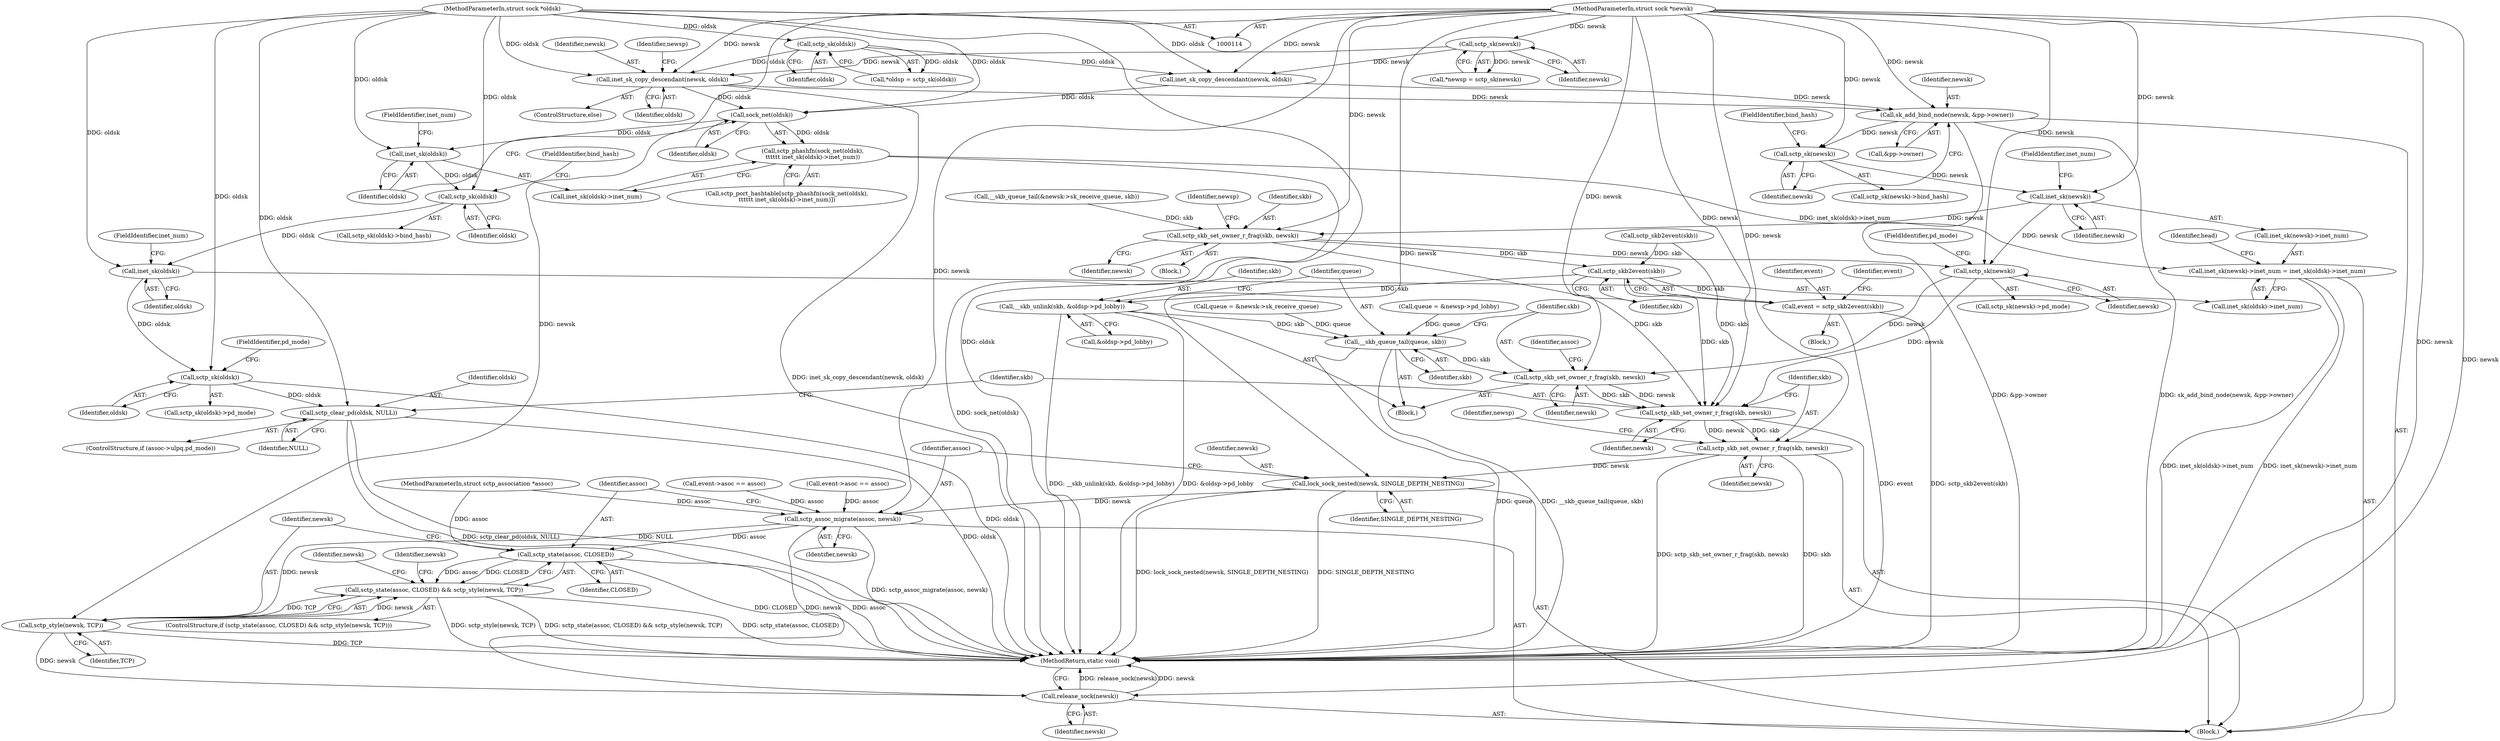 digraph "1_linux_2d45a02d0166caf2627fe91897c6ffc3b19514c4_2@del" {
"1000183" [label="(Call,inet_sk_copy_descendant(newsk, oldsk))"];
"1000128" [label="(Call,sctp_sk(newsk))"];
"1000116" [label="(MethodParameterIn,struct sock *newsk)"];
"1000123" [label="(Call,sctp_sk(oldsk))"];
"1000115" [label="(MethodParameterIn,struct sock *oldsk)"];
"1000202" [label="(Call,sock_net(oldsk))"];
"1000201" [label="(Call,sctp_phashfn(sock_net(oldsk),\n\t\t\t\t\t\t inet_sk(oldsk)->inet_num))"];
"1000232" [label="(Call,inet_sk(newsk)->inet_num = inet_sk(oldsk)->inet_num)"];
"1000205" [label="(Call,inet_sk(oldsk))"];
"1000217" [label="(Call,sctp_sk(oldsk))"];
"1000238" [label="(Call,inet_sk(oldsk))"];
"1000312" [label="(Call,sctp_sk(oldsk))"];
"1000367" [label="(Call,sctp_clear_pd(oldsk, NULL))"];
"1000220" [label="(Call,sk_add_bind_node(newsk, &pp->owner))"];
"1000228" [label="(Call,sctp_sk(newsk))"];
"1000234" [label="(Call,inet_sk(newsk))"];
"1000289" [label="(Call,sctp_skb_set_owner_r_frag(skb, newsk))"];
"1000300" [label="(Call,sctp_sk(newsk))"];
"1000358" [label="(Call,sctp_skb_set_owner_r_frag(skb, newsk))"];
"1000370" [label="(Call,sctp_skb_set_owner_r_frag(skb, newsk))"];
"1000373" [label="(Call,sctp_skb_set_owner_r_frag(skb, newsk))"];
"1000381" [label="(Call,lock_sock_nested(newsk, SINGLE_DEPTH_NESTING))"];
"1000384" [label="(Call,sctp_assoc_migrate(assoc, newsk))"];
"1000389" [label="(Call,sctp_state(assoc, CLOSED))"];
"1000388" [label="(Call,sctp_state(assoc, CLOSED) && sctp_style(newsk, TCP))"];
"1000392" [label="(Call,sctp_style(newsk, TCP))"];
"1000405" [label="(Call,release_sock(newsk))"];
"1000340" [label="(Call,sctp_skb2event(skb))"];
"1000338" [label="(Call,event = sctp_skb2event(skb))"];
"1000349" [label="(Call,__skb_unlink(skb, &oldsp->pd_lobby))"];
"1000355" [label="(Call,__skb_queue_tail(queue, skb))"];
"1000372" [label="(Identifier,newsk)"];
"1000204" [label="(Call,inet_sk(oldsk)->inet_num)"];
"1000394" [label="(Identifier,TCP)"];
"1000238" [label="(Call,inet_sk(oldsk))"];
"1000313" [label="(Identifier,oldsk)"];
"1000232" [label="(Call,inet_sk(newsk)->inet_num = inet_sk(oldsk)->inet_num)"];
"1000341" [label="(Identifier,skb)"];
"1000184" [label="(Identifier,newsk)"];
"1000240" [label="(FieldIdentifier,inet_num)"];
"1000359" [label="(Identifier,skb)"];
"1000393" [label="(Identifier,newsk)"];
"1000183" [label="(Call,inet_sk_copy_descendant(newsk, oldsk))"];
"1000205" [label="(Call,inet_sk(oldsk))"];
"1000123" [label="(Call,sctp_sk(oldsk))"];
"1000397" [label="(Identifier,newsk)"];
"1000364" [label="(Identifier,assoc)"];
"1000348" [label="(Block,)"];
"1000202" [label="(Call,sock_net(oldsk))"];
"1000201" [label="(Call,sctp_phashfn(sock_net(oldsk),\n\t\t\t\t\t\t inet_sk(oldsk)->inet_num))"];
"1000289" [label="(Call,sctp_skb_set_owner_r_frag(skb, newsk))"];
"1000368" [label="(Identifier,oldsk)"];
"1000116" [label="(MethodParameterIn,struct sock *newsk)"];
"1000391" [label="(Identifier,CLOSED)"];
"1000291" [label="(Identifier,newsk)"];
"1000351" [label="(Call,&oldsp->pd_lobby)"];
"1000340" [label="(Call,sctp_skb2event(skb))"];
"1000355" [label="(Call,__skb_queue_tail(queue, skb))"];
"1000302" [label="(FieldIdentifier,pd_mode)"];
"1000220" [label="(Call,sk_add_bind_node(newsk, &pp->owner))"];
"1000356" [label="(Identifier,queue)"];
"1000405" [label="(Call,release_sock(newsk))"];
"1000382" [label="(Identifier,newsk)"];
"1000387" [label="(ControlStructure,if (sctp_state(assoc, CLOSED) && sctp_style(newsk, TCP)))"];
"1000290" [label="(Identifier,skb)"];
"1000337" [label="(Block,)"];
"1000349" [label="(Call,__skb_unlink(skb, &oldsp->pd_lobby))"];
"1000331" [label="(Call,queue = &newsk->sk_receive_queue)"];
"1000283" [label="(Call,__skb_queue_tail(&newsk->sk_receive_queue, skb))"];
"1000402" [label="(Identifier,newsk)"];
"1000392" [label="(Call,sctp_style(newsk, TCP))"];
"1000182" [label="(ControlStructure,else)"];
"1000188" [label="(Identifier,newsp)"];
"1000339" [label="(Identifier,event)"];
"1000237" [label="(Call,inet_sk(oldsk)->inet_num)"];
"1000170" [label="(Call,inet_sk_copy_descendant(newsk, oldsk))"];
"1000374" [label="(Identifier,skb)"];
"1000124" [label="(Identifier,oldsk)"];
"1000239" [label="(Identifier,oldsk)"];
"1000360" [label="(Identifier,newsk)"];
"1000221" [label="(Identifier,newsk)"];
"1000115" [label="(MethodParameterIn,struct sock *oldsk)"];
"1000228" [label="(Call,sctp_sk(newsk))"];
"1000381" [label="(Call,lock_sock_nested(newsk, SINGLE_DEPTH_NESTING))"];
"1000295" [label="(Identifier,newsp)"];
"1000185" [label="(Identifier,oldsk)"];
"1000361" [label="(ControlStructure,if (assoc->ulpq.pd_mode))"];
"1000234" [label="(Call,inet_sk(newsk))"];
"1000199" [label="(Call,sctp_port_hashtable[sctp_phashfn(sock_net(oldsk),\n\t\t\t\t\t\t inet_sk(oldsk)->inet_num)])"];
"1000370" [label="(Call,sctp_skb_set_owner_r_frag(skb, newsk))"];
"1000371" [label="(Identifier,skb)"];
"1000324" [label="(Call,queue = &newsp->pd_lobby)"];
"1000383" [label="(Identifier,SINGLE_DEPTH_NESTING)"];
"1000386" [label="(Identifier,newsk)"];
"1000216" [label="(Call,sctp_sk(oldsk)->bind_hash)"];
"1000117" [label="(MethodParameterIn,struct sctp_association *assoc)"];
"1000390" [label="(Identifier,assoc)"];
"1000218" [label="(Identifier,oldsk)"];
"1000229" [label="(Identifier,newsk)"];
"1000126" [label="(Call,*newsp = sctp_sk(newsk))"];
"1000235" [label="(Identifier,newsk)"];
"1000358" [label="(Call,sctp_skb_set_owner_r_frag(skb, newsk))"];
"1000219" [label="(FieldIdentifier,bind_hash)"];
"1000300" [label="(Call,sctp_sk(newsk))"];
"1000227" [label="(Call,sctp_sk(newsk)->bind_hash)"];
"1000299" [label="(Call,sctp_sk(newsk)->pd_mode)"];
"1000236" [label="(FieldIdentifier,inet_num)"];
"1000373" [label="(Call,sctp_skb_set_owner_r_frag(skb, newsk))"];
"1000230" [label="(FieldIdentifier,bind_hash)"];
"1000384" [label="(Call,sctp_assoc_migrate(assoc, newsk))"];
"1000203" [label="(Identifier,oldsk)"];
"1000375" [label="(Identifier,newsk)"];
"1000314" [label="(FieldIdentifier,pd_mode)"];
"1000233" [label="(Call,inet_sk(newsk)->inet_num)"];
"1000276" [label="(Block,)"];
"1000121" [label="(Call,*oldsp = sctp_sk(oldsk))"];
"1000369" [label="(Identifier,NULL)"];
"1000312" [label="(Call,sctp_sk(oldsk))"];
"1000244" [label="(Identifier,head)"];
"1000350" [label="(Identifier,skb)"];
"1000217" [label="(Call,sctp_sk(oldsk))"];
"1000268" [label="(Call,sctp_skb2event(skb))"];
"1000222" [label="(Call,&pp->owner)"];
"1000388" [label="(Call,sctp_state(assoc, CLOSED) && sctp_style(newsk, TCP))"];
"1000119" [label="(Block,)"];
"1000357" [label="(Identifier,skb)"];
"1000338" [label="(Call,event = sctp_skb2event(skb))"];
"1000367" [label="(Call,sctp_clear_pd(oldsk, NULL))"];
"1000207" [label="(FieldIdentifier,inet_num)"];
"1000378" [label="(Identifier,newsp)"];
"1000343" [label="(Call,event->asoc == assoc)"];
"1000389" [label="(Call,sctp_state(assoc, CLOSED))"];
"1000129" [label="(Identifier,newsk)"];
"1000407" [label="(MethodReturn,static void)"];
"1000406" [label="(Identifier,newsk)"];
"1000128" [label="(Call,sctp_sk(newsk))"];
"1000311" [label="(Call,sctp_sk(oldsk)->pd_mode)"];
"1000385" [label="(Identifier,assoc)"];
"1000301" [label="(Identifier,newsk)"];
"1000345" [label="(Identifier,event)"];
"1000206" [label="(Identifier,oldsk)"];
"1000271" [label="(Call,event->asoc == assoc)"];
"1000183" -> "1000182"  [label="AST: "];
"1000183" -> "1000185"  [label="CFG: "];
"1000184" -> "1000183"  [label="AST: "];
"1000185" -> "1000183"  [label="AST: "];
"1000188" -> "1000183"  [label="CFG: "];
"1000183" -> "1000407"  [label="DDG: inet_sk_copy_descendant(newsk, oldsk)"];
"1000128" -> "1000183"  [label="DDG: newsk"];
"1000116" -> "1000183"  [label="DDG: newsk"];
"1000123" -> "1000183"  [label="DDG: oldsk"];
"1000115" -> "1000183"  [label="DDG: oldsk"];
"1000183" -> "1000202"  [label="DDG: oldsk"];
"1000183" -> "1000220"  [label="DDG: newsk"];
"1000128" -> "1000126"  [label="AST: "];
"1000128" -> "1000129"  [label="CFG: "];
"1000129" -> "1000128"  [label="AST: "];
"1000126" -> "1000128"  [label="CFG: "];
"1000128" -> "1000126"  [label="DDG: newsk"];
"1000116" -> "1000128"  [label="DDG: newsk"];
"1000128" -> "1000170"  [label="DDG: newsk"];
"1000116" -> "1000114"  [label="AST: "];
"1000116" -> "1000407"  [label="DDG: newsk"];
"1000116" -> "1000170"  [label="DDG: newsk"];
"1000116" -> "1000220"  [label="DDG: newsk"];
"1000116" -> "1000228"  [label="DDG: newsk"];
"1000116" -> "1000234"  [label="DDG: newsk"];
"1000116" -> "1000289"  [label="DDG: newsk"];
"1000116" -> "1000300"  [label="DDG: newsk"];
"1000116" -> "1000358"  [label="DDG: newsk"];
"1000116" -> "1000370"  [label="DDG: newsk"];
"1000116" -> "1000373"  [label="DDG: newsk"];
"1000116" -> "1000381"  [label="DDG: newsk"];
"1000116" -> "1000384"  [label="DDG: newsk"];
"1000116" -> "1000392"  [label="DDG: newsk"];
"1000116" -> "1000405"  [label="DDG: newsk"];
"1000123" -> "1000121"  [label="AST: "];
"1000123" -> "1000124"  [label="CFG: "];
"1000124" -> "1000123"  [label="AST: "];
"1000121" -> "1000123"  [label="CFG: "];
"1000123" -> "1000121"  [label="DDG: oldsk"];
"1000115" -> "1000123"  [label="DDG: oldsk"];
"1000123" -> "1000170"  [label="DDG: oldsk"];
"1000115" -> "1000114"  [label="AST: "];
"1000115" -> "1000407"  [label="DDG: oldsk"];
"1000115" -> "1000170"  [label="DDG: oldsk"];
"1000115" -> "1000202"  [label="DDG: oldsk"];
"1000115" -> "1000205"  [label="DDG: oldsk"];
"1000115" -> "1000217"  [label="DDG: oldsk"];
"1000115" -> "1000238"  [label="DDG: oldsk"];
"1000115" -> "1000312"  [label="DDG: oldsk"];
"1000115" -> "1000367"  [label="DDG: oldsk"];
"1000202" -> "1000201"  [label="AST: "];
"1000202" -> "1000203"  [label="CFG: "];
"1000203" -> "1000202"  [label="AST: "];
"1000206" -> "1000202"  [label="CFG: "];
"1000202" -> "1000201"  [label="DDG: oldsk"];
"1000170" -> "1000202"  [label="DDG: oldsk"];
"1000202" -> "1000205"  [label="DDG: oldsk"];
"1000201" -> "1000199"  [label="AST: "];
"1000201" -> "1000204"  [label="CFG: "];
"1000204" -> "1000201"  [label="AST: "];
"1000199" -> "1000201"  [label="CFG: "];
"1000201" -> "1000407"  [label="DDG: sock_net(oldsk)"];
"1000201" -> "1000232"  [label="DDG: inet_sk(oldsk)->inet_num"];
"1000232" -> "1000119"  [label="AST: "];
"1000232" -> "1000237"  [label="CFG: "];
"1000233" -> "1000232"  [label="AST: "];
"1000237" -> "1000232"  [label="AST: "];
"1000244" -> "1000232"  [label="CFG: "];
"1000232" -> "1000407"  [label="DDG: inet_sk(oldsk)->inet_num"];
"1000232" -> "1000407"  [label="DDG: inet_sk(newsk)->inet_num"];
"1000205" -> "1000204"  [label="AST: "];
"1000205" -> "1000206"  [label="CFG: "];
"1000206" -> "1000205"  [label="AST: "];
"1000207" -> "1000205"  [label="CFG: "];
"1000205" -> "1000217"  [label="DDG: oldsk"];
"1000217" -> "1000216"  [label="AST: "];
"1000217" -> "1000218"  [label="CFG: "];
"1000218" -> "1000217"  [label="AST: "];
"1000219" -> "1000217"  [label="CFG: "];
"1000217" -> "1000238"  [label="DDG: oldsk"];
"1000238" -> "1000237"  [label="AST: "];
"1000238" -> "1000239"  [label="CFG: "];
"1000239" -> "1000238"  [label="AST: "];
"1000240" -> "1000238"  [label="CFG: "];
"1000238" -> "1000312"  [label="DDG: oldsk"];
"1000312" -> "1000311"  [label="AST: "];
"1000312" -> "1000313"  [label="CFG: "];
"1000313" -> "1000312"  [label="AST: "];
"1000314" -> "1000312"  [label="CFG: "];
"1000312" -> "1000407"  [label="DDG: oldsk"];
"1000312" -> "1000367"  [label="DDG: oldsk"];
"1000367" -> "1000361"  [label="AST: "];
"1000367" -> "1000369"  [label="CFG: "];
"1000368" -> "1000367"  [label="AST: "];
"1000369" -> "1000367"  [label="AST: "];
"1000371" -> "1000367"  [label="CFG: "];
"1000367" -> "1000407"  [label="DDG: NULL"];
"1000367" -> "1000407"  [label="DDG: oldsk"];
"1000367" -> "1000407"  [label="DDG: sctp_clear_pd(oldsk, NULL)"];
"1000220" -> "1000119"  [label="AST: "];
"1000220" -> "1000222"  [label="CFG: "];
"1000221" -> "1000220"  [label="AST: "];
"1000222" -> "1000220"  [label="AST: "];
"1000229" -> "1000220"  [label="CFG: "];
"1000220" -> "1000407"  [label="DDG: &pp->owner"];
"1000220" -> "1000407"  [label="DDG: sk_add_bind_node(newsk, &pp->owner)"];
"1000170" -> "1000220"  [label="DDG: newsk"];
"1000220" -> "1000228"  [label="DDG: newsk"];
"1000228" -> "1000227"  [label="AST: "];
"1000228" -> "1000229"  [label="CFG: "];
"1000229" -> "1000228"  [label="AST: "];
"1000230" -> "1000228"  [label="CFG: "];
"1000228" -> "1000234"  [label="DDG: newsk"];
"1000234" -> "1000233"  [label="AST: "];
"1000234" -> "1000235"  [label="CFG: "];
"1000235" -> "1000234"  [label="AST: "];
"1000236" -> "1000234"  [label="CFG: "];
"1000234" -> "1000289"  [label="DDG: newsk"];
"1000234" -> "1000300"  [label="DDG: newsk"];
"1000289" -> "1000276"  [label="AST: "];
"1000289" -> "1000291"  [label="CFG: "];
"1000290" -> "1000289"  [label="AST: "];
"1000291" -> "1000289"  [label="AST: "];
"1000295" -> "1000289"  [label="CFG: "];
"1000283" -> "1000289"  [label="DDG: skb"];
"1000289" -> "1000300"  [label="DDG: newsk"];
"1000289" -> "1000340"  [label="DDG: skb"];
"1000289" -> "1000370"  [label="DDG: skb"];
"1000300" -> "1000299"  [label="AST: "];
"1000300" -> "1000301"  [label="CFG: "];
"1000301" -> "1000300"  [label="AST: "];
"1000302" -> "1000300"  [label="CFG: "];
"1000300" -> "1000358"  [label="DDG: newsk"];
"1000300" -> "1000370"  [label="DDG: newsk"];
"1000358" -> "1000348"  [label="AST: "];
"1000358" -> "1000360"  [label="CFG: "];
"1000359" -> "1000358"  [label="AST: "];
"1000360" -> "1000358"  [label="AST: "];
"1000364" -> "1000358"  [label="CFG: "];
"1000355" -> "1000358"  [label="DDG: skb"];
"1000358" -> "1000370"  [label="DDG: skb"];
"1000358" -> "1000370"  [label="DDG: newsk"];
"1000370" -> "1000119"  [label="AST: "];
"1000370" -> "1000372"  [label="CFG: "];
"1000371" -> "1000370"  [label="AST: "];
"1000372" -> "1000370"  [label="AST: "];
"1000374" -> "1000370"  [label="CFG: "];
"1000268" -> "1000370"  [label="DDG: skb"];
"1000340" -> "1000370"  [label="DDG: skb"];
"1000370" -> "1000373"  [label="DDG: skb"];
"1000370" -> "1000373"  [label="DDG: newsk"];
"1000373" -> "1000119"  [label="AST: "];
"1000373" -> "1000375"  [label="CFG: "];
"1000374" -> "1000373"  [label="AST: "];
"1000375" -> "1000373"  [label="AST: "];
"1000378" -> "1000373"  [label="CFG: "];
"1000373" -> "1000407"  [label="DDG: sctp_skb_set_owner_r_frag(skb, newsk)"];
"1000373" -> "1000407"  [label="DDG: skb"];
"1000373" -> "1000381"  [label="DDG: newsk"];
"1000381" -> "1000119"  [label="AST: "];
"1000381" -> "1000383"  [label="CFG: "];
"1000382" -> "1000381"  [label="AST: "];
"1000383" -> "1000381"  [label="AST: "];
"1000385" -> "1000381"  [label="CFG: "];
"1000381" -> "1000407"  [label="DDG: SINGLE_DEPTH_NESTING"];
"1000381" -> "1000407"  [label="DDG: lock_sock_nested(newsk, SINGLE_DEPTH_NESTING)"];
"1000381" -> "1000384"  [label="DDG: newsk"];
"1000384" -> "1000119"  [label="AST: "];
"1000384" -> "1000386"  [label="CFG: "];
"1000385" -> "1000384"  [label="AST: "];
"1000386" -> "1000384"  [label="AST: "];
"1000390" -> "1000384"  [label="CFG: "];
"1000384" -> "1000407"  [label="DDG: sctp_assoc_migrate(assoc, newsk)"];
"1000271" -> "1000384"  [label="DDG: assoc"];
"1000343" -> "1000384"  [label="DDG: assoc"];
"1000117" -> "1000384"  [label="DDG: assoc"];
"1000384" -> "1000389"  [label="DDG: assoc"];
"1000384" -> "1000392"  [label="DDG: newsk"];
"1000384" -> "1000405"  [label="DDG: newsk"];
"1000389" -> "1000388"  [label="AST: "];
"1000389" -> "1000391"  [label="CFG: "];
"1000390" -> "1000389"  [label="AST: "];
"1000391" -> "1000389"  [label="AST: "];
"1000393" -> "1000389"  [label="CFG: "];
"1000388" -> "1000389"  [label="CFG: "];
"1000389" -> "1000407"  [label="DDG: assoc"];
"1000389" -> "1000407"  [label="DDG: CLOSED"];
"1000389" -> "1000388"  [label="DDG: assoc"];
"1000389" -> "1000388"  [label="DDG: CLOSED"];
"1000117" -> "1000389"  [label="DDG: assoc"];
"1000388" -> "1000387"  [label="AST: "];
"1000388" -> "1000392"  [label="CFG: "];
"1000392" -> "1000388"  [label="AST: "];
"1000397" -> "1000388"  [label="CFG: "];
"1000402" -> "1000388"  [label="CFG: "];
"1000388" -> "1000407"  [label="DDG: sctp_state(assoc, CLOSED)"];
"1000388" -> "1000407"  [label="DDG: sctp_style(newsk, TCP)"];
"1000388" -> "1000407"  [label="DDG: sctp_state(assoc, CLOSED) && sctp_style(newsk, TCP)"];
"1000392" -> "1000388"  [label="DDG: newsk"];
"1000392" -> "1000388"  [label="DDG: TCP"];
"1000392" -> "1000394"  [label="CFG: "];
"1000393" -> "1000392"  [label="AST: "];
"1000394" -> "1000392"  [label="AST: "];
"1000392" -> "1000407"  [label="DDG: TCP"];
"1000392" -> "1000405"  [label="DDG: newsk"];
"1000405" -> "1000119"  [label="AST: "];
"1000405" -> "1000406"  [label="CFG: "];
"1000406" -> "1000405"  [label="AST: "];
"1000407" -> "1000405"  [label="CFG: "];
"1000405" -> "1000407"  [label="DDG: release_sock(newsk)"];
"1000405" -> "1000407"  [label="DDG: newsk"];
"1000340" -> "1000338"  [label="AST: "];
"1000340" -> "1000341"  [label="CFG: "];
"1000341" -> "1000340"  [label="AST: "];
"1000338" -> "1000340"  [label="CFG: "];
"1000340" -> "1000338"  [label="DDG: skb"];
"1000268" -> "1000340"  [label="DDG: skb"];
"1000340" -> "1000349"  [label="DDG: skb"];
"1000338" -> "1000337"  [label="AST: "];
"1000339" -> "1000338"  [label="AST: "];
"1000345" -> "1000338"  [label="CFG: "];
"1000338" -> "1000407"  [label="DDG: event"];
"1000338" -> "1000407"  [label="DDG: sctp_skb2event(skb)"];
"1000349" -> "1000348"  [label="AST: "];
"1000349" -> "1000351"  [label="CFG: "];
"1000350" -> "1000349"  [label="AST: "];
"1000351" -> "1000349"  [label="AST: "];
"1000356" -> "1000349"  [label="CFG: "];
"1000349" -> "1000407"  [label="DDG: __skb_unlink(skb, &oldsp->pd_lobby)"];
"1000349" -> "1000407"  [label="DDG: &oldsp->pd_lobby"];
"1000349" -> "1000355"  [label="DDG: skb"];
"1000355" -> "1000348"  [label="AST: "];
"1000355" -> "1000357"  [label="CFG: "];
"1000356" -> "1000355"  [label="AST: "];
"1000357" -> "1000355"  [label="AST: "];
"1000359" -> "1000355"  [label="CFG: "];
"1000355" -> "1000407"  [label="DDG: queue"];
"1000355" -> "1000407"  [label="DDG: __skb_queue_tail(queue, skb)"];
"1000331" -> "1000355"  [label="DDG: queue"];
"1000324" -> "1000355"  [label="DDG: queue"];
}
